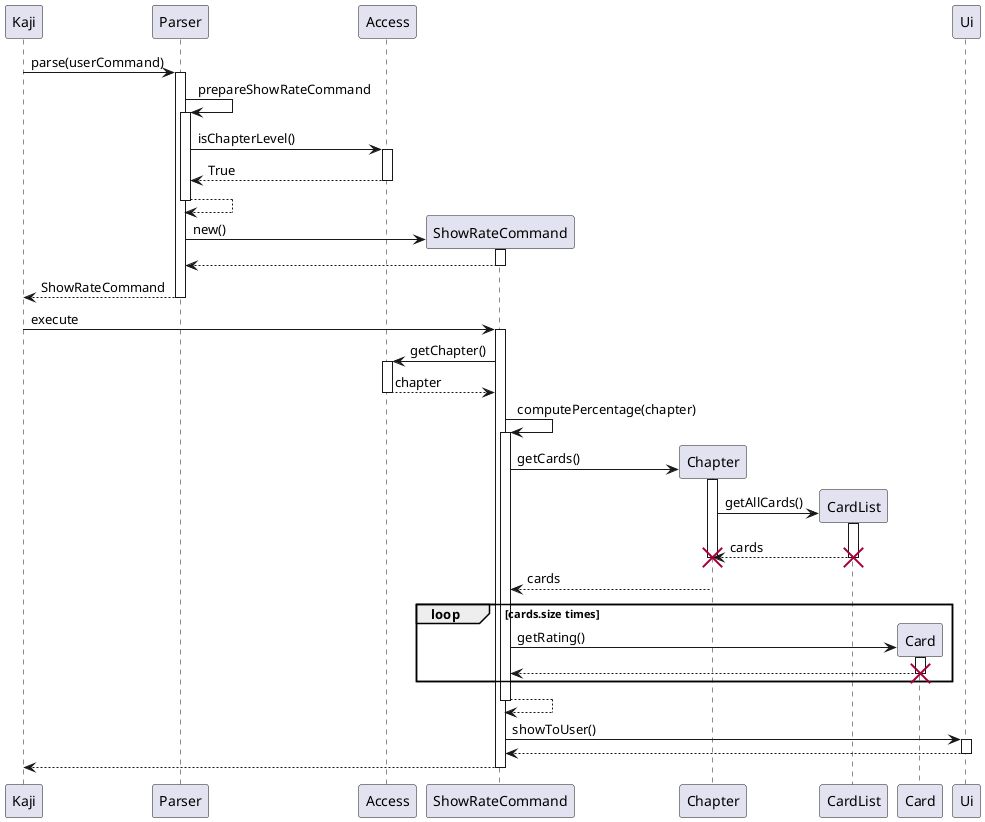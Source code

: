 @startuml
Kaji -> Parser ++ : parse(userCommand)
Parser -> Parser ++ : prepareShowRateCommand
Parser -> Access ++ : isChapterLevel()
return True
return
create ShowRateCommand
Parser -> ShowRateCommand ++ : new()
return
return ShowRateCommand
Kaji -> ShowRateCommand ++ : execute

ShowRateCommand -> Access ++ : getChapter()
return chapter
ShowRateCommand -> ShowRateCommand ++ : computePercentage(chapter)
create Chapter
ShowRateCommand -> Chapter ++ : getCards()
create CardList
Chapter -> CardList ++ : getAllCards()
return cards
destroy CardList
destroy Chapter
return cards
    loop cards.size times
        Create Card
        ShowRateCommand -> Card ++ : getRating()
        return
        destroy Card
    end
return
ShowRateCommand -> Ui ++ : showToUser()
return
return
@enduml